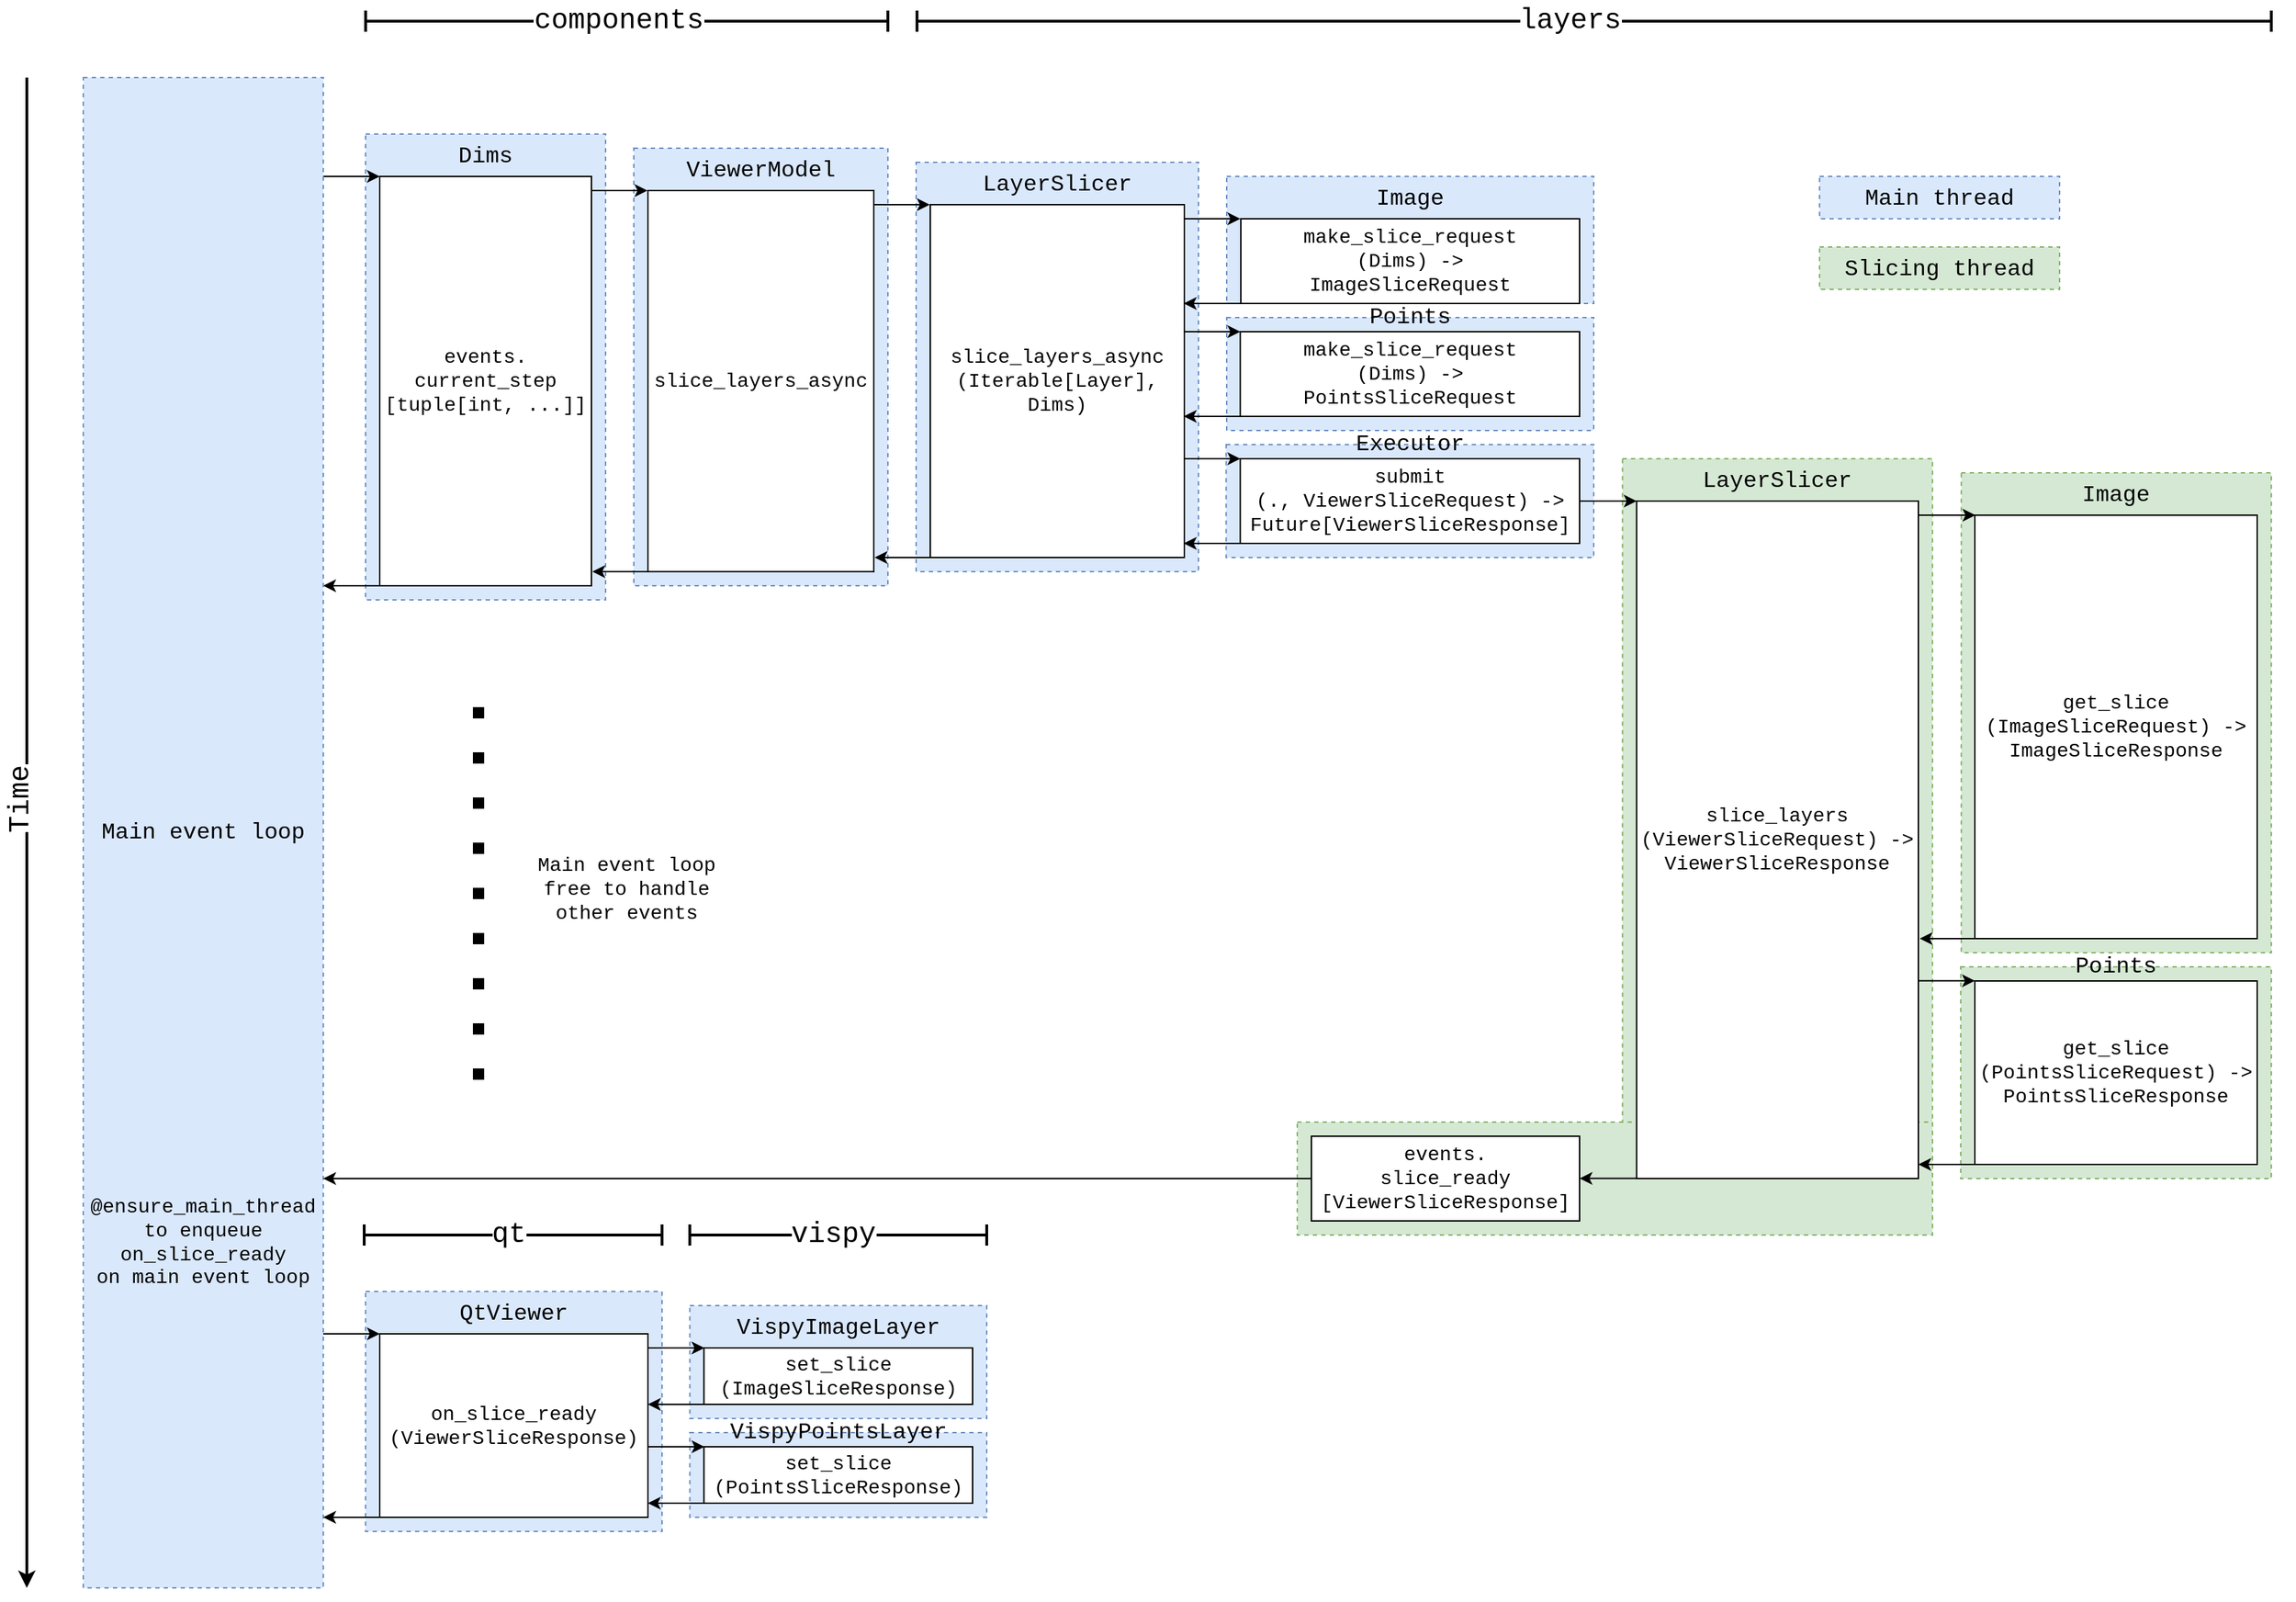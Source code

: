 <mxfile version="20.3.0" type="github"><diagram id="Yj_vzEqTpsTSU6RkFpzm" name="Page-1"><mxGraphModel dx="1426" dy="801" grid="1" gridSize="10" guides="1" tooltips="1" connect="1" arrows="1" fold="1" page="1" pageScale="1" pageWidth="850" pageHeight="1100" math="0" shadow="0"><root><mxCell id="0"/><mxCell id="1" parent="0"/><mxCell id="ODCxSDIAOIF_QO2Thnrf-43" value="VispyPointsLayer" style="rounded=0;whiteSpace=wrap;html=1;verticalAlign=top;align=center;spacingLeft=0;spacingTop=-16;dashed=1;fillColor=#dae8fc;strokeColor=#6c8ebf;fontSize=16;horizontal=1;fontFamily=Courier New;" parent="1" vertex="1"><mxGeometry x="509.68" y="1040" width="210.32" height="60" as="geometry"/></mxCell><mxCell id="ODCxSDIAOIF_QO2Thnrf-13" value="LayerSlicer" style="rounded=0;whiteSpace=wrap;html=1;verticalAlign=top;align=center;spacingLeft=0;spacingTop=0;dashed=1;fillColor=#d5e8d4;strokeColor=#82b366;fontSize=16;fontFamily=Courier New;" parent="1" vertex="1"><mxGeometry x="1170.38" y="350" width="219.62" height="550" as="geometry"/></mxCell><mxCell id="WacXzg7qdyJpNJZn4_8L-21" value="" style="rounded=0;whiteSpace=wrap;html=1;verticalAlign=top;align=center;spacingLeft=0;spacingTop=0;dashed=1;fillColor=#d5e8d4;strokeColor=#82b366;fontSize=16;borderRight=none;fontFamily=Courier New;" parent="1" vertex="1"><mxGeometry x="940" y="820" width="450" height="80" as="geometry"/></mxCell><mxCell id="ODCxSDIAOIF_QO2Thnrf-40" value="VispyImageLayer" style="rounded=0;whiteSpace=wrap;html=1;verticalAlign=top;align=center;spacingLeft=0;spacingTop=0;dashed=1;fillColor=#dae8fc;strokeColor=#6c8ebf;fontSize=16;horizontal=1;fontFamily=Courier New;" parent="1" vertex="1"><mxGeometry x="509.68" y="950" width="210.32" height="80" as="geometry"/></mxCell><mxCell id="ODCxSDIAOIF_QO2Thnrf-18" value="Points" style="rounded=0;whiteSpace=wrap;html=1;verticalAlign=top;align=center;spacingLeft=0;spacingTop=-16;dashed=1;fillColor=#d5e8d4;horizontal=1;strokeColor=#82b366;fontSize=16;fontFamily=Courier New;" parent="1" vertex="1"><mxGeometry x="1410" y="710" width="220" height="150" as="geometry"/></mxCell><mxCell id="ODCxSDIAOIF_QO2Thnrf-16" value="Image" style="rounded=0;whiteSpace=wrap;html=1;verticalAlign=top;align=center;spacingLeft=0;spacingTop=0;dashed=1;fillColor=#d5e8d4;horizontal=1;strokeColor=#82b366;fontSize=16;fontFamily=Courier New;" parent="1" vertex="1"><mxGeometry x="1410.38" y="360" width="219.62" height="340" as="geometry"/></mxCell><mxCell id="ODCxSDIAOIF_QO2Thnrf-6" value="Points" style="rounded=0;whiteSpace=wrap;html=1;verticalAlign=top;align=center;spacingLeft=0;spacingTop=-16;dashed=1;fillColor=#dae8fc;horizontal=1;strokeColor=#6c8ebf;fontSize=16;fontFamily=Courier New;" parent="1" vertex="1"><mxGeometry x="890" y="250" width="260" height="80" as="geometry"/></mxCell><mxCell id="ODCxSDIAOIF_QO2Thnrf-4" value="Image" style="rounded=0;whiteSpace=wrap;html=1;verticalAlign=top;align=center;spacingLeft=0;spacingTop=0;dashed=1;fillColor=#dae8fc;horizontal=1;strokeColor=#6c8ebf;fontSize=16;fontFamily=Courier New;" parent="1" vertex="1"><mxGeometry x="890" y="150" width="260" height="90" as="geometry"/></mxCell><mxCell id="ODCxSDIAOIF_QO2Thnrf-2" value="LayerSlicer" style="rounded=0;whiteSpace=wrap;html=1;verticalAlign=top;align=center;spacingLeft=0;spacingTop=0;dashed=1;fillColor=#dae8fc;strokeColor=#6c8ebf;fontSize=16;fontFamily=Courier New;" parent="1" vertex="1"><mxGeometry x="670" y="140" width="200" height="290" as="geometry"/></mxCell><mxCell id="6yyRVk2ILkX0JGuf4gln-4" value="ViewerModel" style="rounded=0;whiteSpace=wrap;html=1;verticalAlign=top;align=center;spacingLeft=0;spacingTop=0;dashed=1;fillColor=#dae8fc;strokeColor=#6c8ebf;fontSize=16;fontFamily=Courier New;" parent="1" vertex="1"><mxGeometry x="470" y="130" width="180" height="310" as="geometry"/></mxCell><mxCell id="6yyRVk2ILkX0JGuf4gln-6" value="slice_layers_async" style="rounded=0;whiteSpace=wrap;html=1;fontSize=14;fontFamily=Courier New;" parent="1" vertex="1"><mxGeometry x="480" y="160" width="160" height="270" as="geometry"/></mxCell><mxCell id="6yyRVk2ILkX0JGuf4gln-2" value="Dims" style="rounded=0;whiteSpace=wrap;html=1;verticalAlign=top;align=center;spacingLeft=0;spacingTop=0;dashed=1;fillColor=#dae8fc;strokeColor=#6c8ebf;fontSize=16;fontFamily=Courier New;" parent="1" vertex="1"><mxGeometry x="280" y="120" width="170" height="330" as="geometry"/></mxCell><mxCell id="6yyRVk2ILkX0JGuf4gln-3" value="events.&lt;br style=&quot;font-size: 14px;&quot;&gt;current_step&lt;br style=&quot;font-size: 14px;&quot;&gt;[tuple[int, ...]]" style="rounded=0;whiteSpace=wrap;html=1;fontSize=14;fontFamily=Courier New;" parent="1" vertex="1"><mxGeometry x="290" y="150" width="150" height="290" as="geometry"/></mxCell><mxCell id="6yyRVk2ILkX0JGuf4gln-54" value="" style="endArrow=classic;html=1;rounded=0;fontSize=16;fontFamily=Courier New;" parent="1" edge="1"><mxGeometry width="50" height="50" relative="1" as="geometry"><mxPoint x="250.0" y="150" as="sourcePoint"/><mxPoint x="290.0" y="150" as="targetPoint"/></mxGeometry></mxCell><mxCell id="6yyRVk2ILkX0JGuf4gln-55" value="" style="endArrow=classic;html=1;rounded=0;fontSize=16;fontFamily=Courier New;" parent="1" edge="1"><mxGeometry width="50" height="50" relative="1" as="geometry"><mxPoint x="439.62" y="160" as="sourcePoint"/><mxPoint x="479.62" y="160" as="targetPoint"/></mxGeometry></mxCell><mxCell id="6yyRVk2ILkX0JGuf4gln-56" value="" style="endArrow=classic;html=1;rounded=0;fontSize=16;fontFamily=Courier New;" parent="1" edge="1"><mxGeometry width="50" height="50" relative="1" as="geometry"><mxPoint x="639.62" y="170" as="sourcePoint"/><mxPoint x="679.62" y="170" as="targetPoint"/></mxGeometry></mxCell><mxCell id="6yyRVk2ILkX0JGuf4gln-69" value="" style="endArrow=classic;html=1;rounded=0;fontSize=16;fontFamily=Courier New;" parent="1" edge="1"><mxGeometry width="50" height="50" relative="1" as="geometry"><mxPoint x="480.63" y="430.0" as="sourcePoint"/><mxPoint x="440.63" y="430.0" as="targetPoint"/></mxGeometry></mxCell><mxCell id="6yyRVk2ILkX0JGuf4gln-70" value="" style="endArrow=classic;html=1;rounded=0;fontSize=16;fontFamily=Courier New;" parent="1" edge="1"><mxGeometry width="50" height="50" relative="1" as="geometry"><mxPoint x="290.0" y="440.0" as="sourcePoint"/><mxPoint x="250.0" y="440.0" as="targetPoint"/></mxGeometry></mxCell><mxCell id="ODCxSDIAOIF_QO2Thnrf-1" value="slice_layers_async&lt;br style=&quot;font-size: 14px;&quot;&gt;(Iterable[Layer], Dims)" style="rounded=0;whiteSpace=wrap;html=1;fontSize=14;fontFamily=Courier New;" parent="1" vertex="1"><mxGeometry x="680" y="170" width="180" height="250" as="geometry"/></mxCell><mxCell id="ODCxSDIAOIF_QO2Thnrf-5" value="make_slice_request&lt;br style=&quot;font-size: 14px;&quot;&gt;(Dims) -&amp;gt;&lt;br style=&quot;font-size: 14px;&quot;&gt;ImageSliceRequest" style="rounded=0;whiteSpace=wrap;html=1;fontSize=14;fontFamily=Courier New;" parent="1" vertex="1"><mxGeometry x="900" y="180" width="240" height="60" as="geometry"/></mxCell><mxCell id="ODCxSDIAOIF_QO2Thnrf-8" value="Executor" style="rounded=0;whiteSpace=wrap;html=1;verticalAlign=top;align=center;spacingLeft=0;spacingTop=-16;dashed=1;fillColor=#dae8fc;horizontal=1;strokeColor=#6c8ebf;fontSize=16;fontFamily=Courier New;" parent="1" vertex="1"><mxGeometry x="889.62" y="340" width="260.38" height="80" as="geometry"/></mxCell><mxCell id="ODCxSDIAOIF_QO2Thnrf-9" value="submit&lt;br style=&quot;font-size: 14px;&quot;&gt;(., ViewerSliceRequest) -&amp;gt;&lt;br style=&quot;font-size: 14px;&quot;&gt;Future[ViewerSliceResponse]" style="rounded=0;whiteSpace=wrap;html=1;fontSize=14;fontFamily=Courier New;" parent="1" vertex="1"><mxGeometry x="899.62" y="350" width="240.38" height="60" as="geometry"/></mxCell><mxCell id="ODCxSDIAOIF_QO2Thnrf-10" value="" style="endArrow=classic;html=1;rounded=0;fontSize=16;fontFamily=Courier New;" parent="1" edge="1"><mxGeometry width="50" height="50" relative="1" as="geometry"><mxPoint x="899.62" y="410.0" as="sourcePoint"/><mxPoint x="859.62" y="410.0" as="targetPoint"/></mxGeometry></mxCell><mxCell id="ODCxSDIAOIF_QO2Thnrf-11" value="" style="endArrow=classic;html=1;rounded=0;fontSize=16;fontFamily=Courier New;" parent="1" edge="1"><mxGeometry width="50" height="50" relative="1" as="geometry"><mxPoint x="859.62" y="350.0" as="sourcePoint"/><mxPoint x="899.62" y="350.0" as="targetPoint"/></mxGeometry></mxCell><mxCell id="ODCxSDIAOIF_QO2Thnrf-12" value="slice_layers&lt;br style=&quot;font-size: 14px;&quot;&gt;(ViewerSliceRequest) -&amp;gt;&lt;br style=&quot;font-size: 14px;&quot;&gt;ViewerSliceResponse" style="rounded=0;whiteSpace=wrap;html=1;fontSize=14;fontFamily=Courier New;" parent="1" vertex="1"><mxGeometry x="1180.38" y="380" width="199.62" height="480" as="geometry"/></mxCell><mxCell id="ODCxSDIAOIF_QO2Thnrf-15" value="get_slice&lt;br style=&quot;font-size: 14px;&quot;&gt;(ImageSliceRequest) -&amp;gt; ImageSliceResponse" style="rounded=0;whiteSpace=wrap;html=1;fontSize=14;fontFamily=Courier New;" parent="1" vertex="1"><mxGeometry x="1420" y="390" width="200" height="300" as="geometry"/></mxCell><mxCell id="ODCxSDIAOIF_QO2Thnrf-17" value="get_slice&lt;br style=&quot;font-size: 14px;&quot;&gt;(PointsSliceRequest) -&amp;gt; PointsSliceResponse" style="rounded=0;whiteSpace=wrap;html=1;fontSize=14;fontFamily=Courier New;" parent="1" vertex="1"><mxGeometry x="1420" y="720" width="200" height="130" as="geometry"/></mxCell><mxCell id="ODCxSDIAOIF_QO2Thnrf-19" value="" style="endArrow=classic;html=1;rounded=0;fontSize=16;fontFamily=Courier New;" parent="1" edge="1"><mxGeometry width="50" height="50" relative="1" as="geometry"><mxPoint x="1380.38" y="390" as="sourcePoint"/><mxPoint x="1420.38" y="390" as="targetPoint"/></mxGeometry></mxCell><mxCell id="ODCxSDIAOIF_QO2Thnrf-20" value="" style="endArrow=classic;html=1;rounded=0;fontSize=16;fontFamily=Courier New;" parent="1" edge="1"><mxGeometry width="50" height="50" relative="1" as="geometry"><mxPoint x="680.62" y="420.0" as="sourcePoint"/><mxPoint x="640.62" y="420.0" as="targetPoint"/></mxGeometry></mxCell><mxCell id="ODCxSDIAOIF_QO2Thnrf-21" value="" style="endArrow=classic;html=1;rounded=0;fontSize=16;fontFamily=Courier New;" parent="1" edge="1"><mxGeometry width="50" height="50" relative="1" as="geometry"><mxPoint x="1380" y="719.93" as="sourcePoint"/><mxPoint x="1420" y="719.93" as="targetPoint"/></mxGeometry></mxCell><mxCell id="ODCxSDIAOIF_QO2Thnrf-22" value="" style="endArrow=classic;html=1;rounded=0;fontSize=16;fontFamily=Courier New;" parent="1" edge="1"><mxGeometry width="50" height="50" relative="1" as="geometry"><mxPoint x="1420" y="850.0" as="sourcePoint"/><mxPoint x="1380" y="850.0" as="targetPoint"/></mxGeometry></mxCell><mxCell id="ODCxSDIAOIF_QO2Thnrf-24" value="" style="endArrow=classic;html=1;rounded=0;fontSize=16;fontFamily=Courier New;" parent="1" edge="1"><mxGeometry width="50" height="50" relative="1" as="geometry"><mxPoint x="1421" y="690.0" as="sourcePoint"/><mxPoint x="1381" y="690.0" as="targetPoint"/></mxGeometry></mxCell><mxCell id="ODCxSDIAOIF_QO2Thnrf-25" value="QtViewer" style="rounded=0;whiteSpace=wrap;html=1;verticalAlign=top;align=center;spacingLeft=0;spacingTop=0;dashed=1;fillColor=#dae8fc;strokeColor=#6c8ebf;fontSize=16;fontFamily=Courier New;" parent="1" vertex="1"><mxGeometry x="280" y="940" width="210" height="170" as="geometry"/></mxCell><mxCell id="ODCxSDIAOIF_QO2Thnrf-26" value="on_slice_ready&lt;br style=&quot;font-size: 14px;&quot;&gt;(ViewerSliceResponse)" style="rounded=0;whiteSpace=wrap;html=1;fontSize=14;fontFamily=Courier New;" parent="1" vertex="1"><mxGeometry x="290" y="970" width="190" height="130" as="geometry"/></mxCell><mxCell id="ODCxSDIAOIF_QO2Thnrf-31" value="events.&lt;br style=&quot;font-size: 14px;&quot;&gt;slice_ready&lt;br style=&quot;font-size: 14px;&quot;&gt;[ViewerSliceResponse]" style="rounded=0;whiteSpace=wrap;html=1;fontSize=14;fontFamily=Courier New;" parent="1" vertex="1"><mxGeometry x="950" y="830" width="190" height="60" as="geometry"/></mxCell><mxCell id="ODCxSDIAOIF_QO2Thnrf-39" value="set_slice&lt;br style=&quot;font-size: 14px;&quot;&gt;(ImageSliceResponse)" style="rounded=0;whiteSpace=wrap;html=1;fontSize=14;fontFamily=Courier New;" parent="1" vertex="1"><mxGeometry x="519.68" y="980" width="190.32" height="40" as="geometry"/></mxCell><mxCell id="ODCxSDIAOIF_QO2Thnrf-41" value="" style="endArrow=classic;html=1;rounded=0;fontSize=16;fontFamily=Courier New;" parent="1" edge="1"><mxGeometry width="50" height="50" relative="1" as="geometry"><mxPoint x="520.0" y="1020.0" as="sourcePoint"/><mxPoint x="480.0" y="1020.0" as="targetPoint"/></mxGeometry></mxCell><mxCell id="ODCxSDIAOIF_QO2Thnrf-42" value="" style="endArrow=classic;html=1;rounded=0;fontSize=16;fontFamily=Courier New;" parent="1" edge="1"><mxGeometry width="50" height="50" relative="1" as="geometry"><mxPoint x="480" y="980" as="sourcePoint"/><mxPoint x="520" y="980" as="targetPoint"/></mxGeometry></mxCell><mxCell id="ODCxSDIAOIF_QO2Thnrf-44" value="set_slice&lt;br style=&quot;font-size: 14px;&quot;&gt;(PointsSliceResponse)" style="rounded=0;whiteSpace=wrap;html=1;fontSize=14;fontFamily=Courier New;" parent="1" vertex="1"><mxGeometry x="519.68" y="1050" width="190.32" height="40" as="geometry"/></mxCell><mxCell id="ODCxSDIAOIF_QO2Thnrf-45" value="" style="endArrow=classic;html=1;rounded=0;fontSize=16;fontFamily=Courier New;" parent="1" edge="1"><mxGeometry width="50" height="50" relative="1" as="geometry"><mxPoint x="520.0" y="1090.0" as="sourcePoint"/><mxPoint x="480.0" y="1090.0" as="targetPoint"/></mxGeometry></mxCell><mxCell id="ODCxSDIAOIF_QO2Thnrf-46" value="" style="endArrow=classic;html=1;rounded=0;fontSize=16;fontFamily=Courier New;" parent="1" edge="1"><mxGeometry width="50" height="50" relative="1" as="geometry"><mxPoint x="480.0" y="1050" as="sourcePoint"/><mxPoint x="520.0" y="1050" as="targetPoint"/></mxGeometry></mxCell><mxCell id="ODCxSDIAOIF_QO2Thnrf-47" value="Main thread" style="rounded=0;whiteSpace=wrap;html=1;verticalAlign=top;align=center;spacingLeft=0;spacingTop=0;dashed=1;fillColor=#dae8fc;strokeColor=#6c8ebf;fontFamily=Courier New;fontSize=16;" parent="1" vertex="1"><mxGeometry x="1310" y="150" width="170" height="30" as="geometry"/></mxCell><mxCell id="ODCxSDIAOIF_QO2Thnrf-48" value="Slicing thread" style="rounded=0;whiteSpace=wrap;html=1;verticalAlign=top;align=center;spacingLeft=0;spacingTop=0;dashed=1;fillColor=#d5e8d4;strokeColor=#82b366;fontFamily=Courier New;fontSize=16;" parent="1" vertex="1"><mxGeometry x="1310" y="200" width="170" height="30" as="geometry"/></mxCell><mxCell id="WacXzg7qdyJpNJZn4_8L-6" value="" style="endArrow=classic;html=1;rounded=0;fontSize=16;fontFamily=Courier New;" parent="1" edge="1"><mxGeometry width="50" height="50" relative="1" as="geometry"><mxPoint x="859.62" y="180" as="sourcePoint"/><mxPoint x="899.62" y="180" as="targetPoint"/></mxGeometry></mxCell><mxCell id="WacXzg7qdyJpNJZn4_8L-7" value="" style="endArrow=classic;html=1;rounded=0;fontSize=16;fontFamily=Courier New;" parent="1" edge="1"><mxGeometry width="50" height="50" relative="1" as="geometry"><mxPoint x="899.62" y="240.0" as="sourcePoint"/><mxPoint x="859.62" y="240.0" as="targetPoint"/></mxGeometry></mxCell><mxCell id="WacXzg7qdyJpNJZn4_8L-8" value="" style="endArrow=classic;html=1;rounded=0;fontSize=16;fontFamily=Courier New;" parent="1" edge="1"><mxGeometry width="50" height="50" relative="1" as="geometry"><mxPoint x="859.62" y="260" as="sourcePoint"/><mxPoint x="899.62" y="260" as="targetPoint"/></mxGeometry></mxCell><mxCell id="WacXzg7qdyJpNJZn4_8L-9" value="" style="endArrow=classic;html=1;rounded=0;fontSize=16;fontFamily=Courier New;" parent="1" edge="1"><mxGeometry width="50" height="50" relative="1" as="geometry"><mxPoint x="899.62" y="320.0" as="sourcePoint"/><mxPoint x="859.62" y="320.0" as="targetPoint"/></mxGeometry></mxCell><mxCell id="WacXzg7qdyJpNJZn4_8L-10" value="" style="endArrow=classic;html=1;rounded=0;fontSize=20;strokeWidth=2;fontFamily=Courier New;" parent="1" edge="1"><mxGeometry width="50" height="50" relative="1" as="geometry"><mxPoint x="40" y="80" as="sourcePoint"/><mxPoint x="40" y="1150" as="targetPoint"/></mxGeometry></mxCell><mxCell id="WacXzg7qdyJpNJZn4_8L-11" value="&lt;font style=&quot;font-size: 20px;&quot;&gt;Time&lt;/font&gt;" style="edgeLabel;html=1;align=center;verticalAlign=middle;resizable=0;points=[];fontSize=24;horizontal=0;fontFamily=Courier New;" parent="WacXzg7qdyJpNJZn4_8L-10" vertex="1" connectable="0"><mxGeometry x="-0.044" y="-5" relative="1" as="geometry"><mxPoint as="offset"/></mxGeometry></mxCell><mxCell id="WacXzg7qdyJpNJZn4_8L-12" value="Main event loop" style="rounded=0;whiteSpace=wrap;html=1;verticalAlign=middle;align=center;spacingLeft=0;spacingTop=0;dashed=1;fillColor=#dae8fc;strokeColor=#6c8ebf;fontSize=16;horizontal=1;fontFamily=Courier New;" parent="1" vertex="1"><mxGeometry x="80" y="80" width="170" height="1070" as="geometry"/></mxCell><mxCell id="WacXzg7qdyJpNJZn4_8L-16" value="" style="endArrow=classic;html=1;rounded=0;fontSize=16;fontFamily=Courier New;" parent="1" edge="1"><mxGeometry width="50" height="50" relative="1" as="geometry"><mxPoint x="950" y="860" as="sourcePoint"/><mxPoint x="250" y="860" as="targetPoint"/></mxGeometry></mxCell><mxCell id="WacXzg7qdyJpNJZn4_8L-17" value="" style="endArrow=classic;html=1;rounded=0;fontSize=16;fontFamily=Courier New;" parent="1" edge="1"><mxGeometry width="50" height="50" relative="1" as="geometry"><mxPoint x="250" y="970" as="sourcePoint"/><mxPoint x="290" y="970" as="targetPoint"/></mxGeometry></mxCell><mxCell id="WacXzg7qdyJpNJZn4_8L-18" value="" style="endArrow=classic;html=1;rounded=0;fontSize=16;fontFamily=Courier New;" parent="1" edge="1"><mxGeometry width="50" height="50" relative="1" as="geometry"><mxPoint x="290.0" y="1100.0" as="sourcePoint"/><mxPoint x="250.0" y="1100.0" as="targetPoint"/></mxGeometry></mxCell><mxCell id="WacXzg7qdyJpNJZn4_8L-20" value="" style="endArrow=classic;html=1;rounded=0;fontSize=16;fontFamily=Courier New;" parent="1" edge="1"><mxGeometry width="50" height="50" relative="1" as="geometry"><mxPoint x="1140.38" y="380" as="sourcePoint"/><mxPoint x="1180.38" y="380" as="targetPoint"/></mxGeometry></mxCell><mxCell id="WacXzg7qdyJpNJZn4_8L-23" value="" style="endArrow=classic;html=1;rounded=0;fontSize=16;fontFamily=Courier New;" parent="1" edge="1"><mxGeometry width="50" height="50" relative="1" as="geometry"><mxPoint x="1180" y="859.92" as="sourcePoint"/><mxPoint x="1140" y="859.92" as="targetPoint"/></mxGeometry></mxCell><mxCell id="WacXzg7qdyJpNJZn4_8L-43" value="" style="endArrow=baseDash;html=1;rounded=0;fontSize=20;strokeWidth=2;endFill=0;startArrow=baseDash;startFill=0;endSize=12;startSize=12;fontFamily=Courier New;" parent="1" edge="1"><mxGeometry width="50" height="50" relative="1" as="geometry"><mxPoint x="280" y="40" as="sourcePoint"/><mxPoint x="650" y="40" as="targetPoint"/></mxGeometry></mxCell><mxCell id="WacXzg7qdyJpNJZn4_8L-44" value="&lt;font style=&quot;font-size: 20px;&quot;&gt;components&lt;/font&gt;" style="edgeLabel;html=1;align=center;verticalAlign=middle;resizable=0;points=[];fontSize=20;fontFamily=Courier New;" parent="WacXzg7qdyJpNJZn4_8L-43" vertex="1" connectable="0"><mxGeometry x="-0.036" y="1" relative="1" as="geometry"><mxPoint as="offset"/></mxGeometry></mxCell><mxCell id="WacXzg7qdyJpNJZn4_8L-45" value="" style="endArrow=baseDash;html=1;rounded=0;fontSize=24;strokeWidth=2;endFill=0;startArrow=baseDash;startFill=0;endSize=12;startSize=12;fontFamily=Courier New;" parent="1" edge="1"><mxGeometry width="50" height="50" relative="1" as="geometry"><mxPoint x="670.62" y="40" as="sourcePoint"/><mxPoint x="1630" y="40" as="targetPoint"/></mxGeometry></mxCell><mxCell id="WacXzg7qdyJpNJZn4_8L-46" value="&lt;font style=&quot;font-size: 20px;&quot;&gt;layers&lt;/font&gt;" style="edgeLabel;html=1;align=center;verticalAlign=middle;resizable=0;points=[];fontSize=20;fontFamily=Courier New;" parent="WacXzg7qdyJpNJZn4_8L-45" vertex="1" connectable="0"><mxGeometry x="-0.036" y="1" relative="1" as="geometry"><mxPoint as="offset"/></mxGeometry></mxCell><mxCell id="WacXzg7qdyJpNJZn4_8L-47" value="" style="endArrow=baseDash;html=1;rounded=0;fontSize=20;strokeWidth=2;endFill=0;startArrow=baseDash;startFill=0;endSize=12;startSize=12;fontFamily=Courier New;" parent="1" edge="1"><mxGeometry width="50" height="50" relative="1" as="geometry"><mxPoint x="509.68" y="900" as="sourcePoint"/><mxPoint x="720" y="900" as="targetPoint"/></mxGeometry></mxCell><mxCell id="WacXzg7qdyJpNJZn4_8L-48" value="vispy" style="edgeLabel;html=1;align=center;verticalAlign=middle;resizable=0;points=[];fontSize=20;fontFamily=Courier New;" parent="WacXzg7qdyJpNJZn4_8L-47" vertex="1" connectable="0"><mxGeometry x="-0.036" y="1" relative="1" as="geometry"><mxPoint as="offset"/></mxGeometry></mxCell><mxCell id="WacXzg7qdyJpNJZn4_8L-51" value="" style="endArrow=baseDash;html=1;rounded=0;fontSize=24;strokeWidth=2;endFill=0;startArrow=baseDash;startFill=0;endSize=12;startSize=12;fontFamily=Courier New;" parent="1" edge="1"><mxGeometry width="50" height="50" relative="1" as="geometry"><mxPoint x="279" y="900" as="sourcePoint"/><mxPoint x="490" y="900" as="targetPoint"/></mxGeometry></mxCell><mxCell id="WacXzg7qdyJpNJZn4_8L-52" value="qt" style="edgeLabel;html=1;align=center;verticalAlign=middle;resizable=0;points=[];fontSize=20;fontFamily=Courier New;" parent="WacXzg7qdyJpNJZn4_8L-51" vertex="1" connectable="0"><mxGeometry x="-0.036" y="1" relative="1" as="geometry"><mxPoint as="offset"/></mxGeometry></mxCell><mxCell id="WacXzg7qdyJpNJZn4_8L-53" value="make_slice_request&lt;br style=&quot;font-size: 14px;&quot;&gt;(Dims) -&amp;gt;&lt;br style=&quot;font-size: 14px;&quot;&gt;PointsSliceRequest" style="rounded=0;whiteSpace=wrap;html=1;fontSize=14;fontFamily=Courier New;" parent="1" vertex="1"><mxGeometry x="899.62" y="260" width="240.38" height="60" as="geometry"/></mxCell><mxCell id="G7ooaP1NA_x7wRefDReL-1" value="" style="endArrow=none;dashed=1;html=1;dashPattern=1 3;strokeWidth=8;rounded=0;" parent="1" edge="1"><mxGeometry width="50" height="50" relative="1" as="geometry"><mxPoint x="360" y="790" as="sourcePoint"/><mxPoint x="360" y="510" as="targetPoint"/></mxGeometry></mxCell><mxCell id="G7ooaP1NA_x7wRefDReL-2" value="&lt;font face=&quot;Courier New&quot; style=&quot;font-size: 14px;&quot;&gt;Main event loop free to handle other events&lt;/font&gt;" style="text;html=1;strokeColor=none;fillColor=none;align=center;verticalAlign=middle;whiteSpace=wrap;rounded=0;" parent="1" vertex="1"><mxGeometry x="390" y="610" width="150" height="90" as="geometry"/></mxCell><mxCell id="G7ooaP1NA_x7wRefDReL-3" value="&lt;font face=&quot;Courier New&quot; style=&quot;font-size: 14px;&quot;&gt;@ensure_main_thread to enqueue on_slice_ready&lt;br&gt;on main event loop&lt;br&gt;&lt;/font&gt;" style="text;html=1;strokeColor=none;fillColor=none;align=center;verticalAlign=middle;whiteSpace=wrap;rounded=0;" parent="1" vertex="1"><mxGeometry x="80" y="860" width="170" height="90" as="geometry"/></mxCell></root></mxGraphModel></diagram></mxfile>